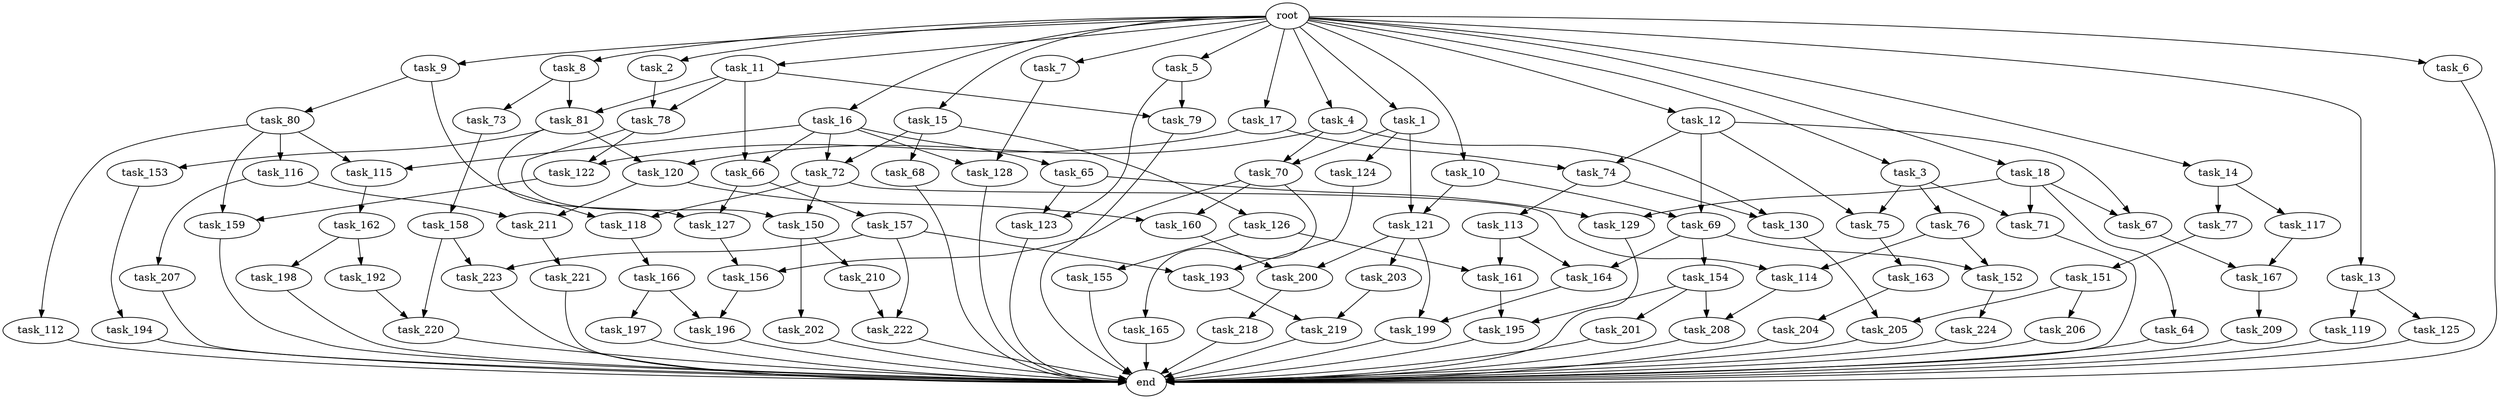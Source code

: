 digraph G {
  task_67 [size="52398601011.200005"];
  task_193 [size="44667659878.400002"];
  task_12 [size="102.400000"];
  task_201 [size="13743895347.200001"];
  task_5 [size="102.400000"];
  task_211 [size="11166914969.600000"];
  task_196 [size="77309411328.000000"];
  task_164 [size="34359738368.000000"];
  task_17 [size="102.400000"];
  task_2 [size="102.400000"];
  task_121 [size="77309411328.000000"];
  task_208 [size="44667659878.400002"];
  task_13 [size="102.400000"];
  task_197 [size="7730941132.800000"];
  task_166 [size="85899345920.000000"];
  task_128 [size="97066260889.600006"];
  task_207 [size="7730941132.800000"];
  task_1 [size="102.400000"];
  task_77 [size="42090679500.800003"];
  task_163 [size="21474836480.000000"];
  task_11 [size="102.400000"];
  task_150 [size="116823110451.200012"];
  task_167 [size="17179869184.000000"];
  task_165 [size="7730941132.800000"];
  task_117 [size="42090679500.800003"];
  task_152 [size="58411555225.600006"];
  task_64 [size="30923764531.200001"];
  task_156 [size="93630287052.800003"];
  root [size="0.000000"];
  task_72 [size="63565515980.800003"];
  task_69 [size="91053306675.200012"];
  task_119 [size="54975581388.800003"];
  task_223 [size="85899345920.000000"];
  task_130 [size="62706522521.600006"];
  task_74 [size="107374182400.000000"];
  end [size="0.000000"];
  task_114 [size="85899345920.000000"];
  task_8 [size="102.400000"];
  task_155 [size="85899345920.000000"];
  task_18 [size="102.400000"];
  task_122 [size="171798691840.000000"];
  task_194 [size="85899345920.000000"];
  task_126 [size="21474836480.000000"];
  task_160 [size="11166914969.600000"];
  task_66 [size="73014444032.000000"];
  task_206 [size="54975581388.800003"];
  task_198 [size="69578470195.199997"];
  task_195 [size="99643241267.200012"];
  task_116 [size="42090679500.800003"];
  task_199 [size="116823110451.200012"];
  task_79 [size="61847529062.400002"];
  task_3 [size="102.400000"];
  task_200 [size="85899345920.000000"];
  task_157 [size="7730941132.800000"];
  task_220 [size="58411555225.600006"];
  task_75 [size="35218731827.200005"];
  task_9 [size="102.400000"];
  task_4 [size="102.400000"];
  task_7 [size="102.400000"];
  task_123 [size="100502234726.400009"];
  task_16 [size="102.400000"];
  task_68 [size="21474836480.000000"];
  task_159 [size="73014444032.000000"];
  task_154 [size="3435973836.800000"];
  task_6 [size="102.400000"];
  task_127 [size="21474836480.000000"];
  task_221 [size="54975581388.800003"];
  task_192 [size="69578470195.199997"];
  task_112 [size="42090679500.800003"];
  task_65 [size="42090679500.800003"];
  task_115 [size="84181359001.600006"];
  task_158 [size="13743895347.200001"];
  task_202 [size="21474836480.000000"];
  task_118 [size="85899345920.000000"];
  task_80 [size="54975581388.800003"];
  task_224 [size="54975581388.800003"];
  task_125 [size="54975581388.800003"];
  task_204 [size="85899345920.000000"];
  task_124 [size="7730941132.800000"];
  task_129 [size="100502234726.400009"];
  task_73 [size="21474836480.000000"];
  task_162 [size="54975581388.800003"];
  task_203 [size="30923764531.200001"];
  task_15 [size="102.400000"];
  task_120 [size="68719476736.000000"];
  task_113 [size="7730941132.800000"];
  task_151 [size="13743895347.200001"];
  task_76 [size="13743895347.200001"];
  task_70 [size="62706522521.600006"];
  task_209 [size="13743895347.200001"];
  task_222 [size="100502234726.400009"];
  task_161 [size="116823110451.200012"];
  task_218 [size="13743895347.200001"];
  task_81 [size="52398601011.200005"];
  task_219 [size="124554051584.000000"];
  task_71 [size="44667659878.400002"];
  task_78 [size="116823110451.200012"];
  task_10 [size="102.400000"];
  task_205 [size="58411555225.600006"];
  task_153 [size="13743895347.200001"];
  task_14 [size="102.400000"];
  task_210 [size="21474836480.000000"];

  task_67 -> task_167 [size="134217728.000000"];
  task_193 -> task_219 [size="679477248.000000"];
  task_12 -> task_67 [size="209715200.000000"];
  task_12 -> task_75 [size="209715200.000000"];
  task_12 -> task_69 [size="209715200.000000"];
  task_12 -> task_74 [size="209715200.000000"];
  task_201 -> end [size="1.000000"];
  task_5 -> task_79 [size="301989888.000000"];
  task_5 -> task_123 [size="301989888.000000"];
  task_211 -> task_221 [size="536870912.000000"];
  task_196 -> end [size="1.000000"];
  task_164 -> task_199 [size="838860800.000000"];
  task_17 -> task_122 [size="838860800.000000"];
  task_17 -> task_74 [size="838860800.000000"];
  task_2 -> task_78 [size="838860800.000000"];
  task_121 -> task_199 [size="301989888.000000"];
  task_121 -> task_200 [size="301989888.000000"];
  task_121 -> task_203 [size="301989888.000000"];
  task_208 -> end [size="1.000000"];
  task_13 -> task_119 [size="536870912.000000"];
  task_13 -> task_125 [size="536870912.000000"];
  task_197 -> end [size="1.000000"];
  task_166 -> task_196 [size="75497472.000000"];
  task_166 -> task_197 [size="75497472.000000"];
  task_128 -> end [size="1.000000"];
  task_207 -> end [size="1.000000"];
  task_1 -> task_124 [size="75497472.000000"];
  task_1 -> task_121 [size="75497472.000000"];
  task_1 -> task_70 [size="75497472.000000"];
  task_77 -> task_151 [size="134217728.000000"];
  task_163 -> task_204 [size="838860800.000000"];
  task_11 -> task_79 [size="301989888.000000"];
  task_11 -> task_66 [size="301989888.000000"];
  task_11 -> task_81 [size="301989888.000000"];
  task_11 -> task_78 [size="301989888.000000"];
  task_150 -> task_202 [size="209715200.000000"];
  task_150 -> task_210 [size="209715200.000000"];
  task_167 -> task_209 [size="134217728.000000"];
  task_165 -> end [size="1.000000"];
  task_117 -> task_167 [size="33554432.000000"];
  task_152 -> task_224 [size="536870912.000000"];
  task_64 -> end [size="1.000000"];
  task_156 -> task_196 [size="679477248.000000"];
  root -> task_7 [size="1.000000"];
  root -> task_8 [size="1.000000"];
  root -> task_12 [size="1.000000"];
  root -> task_18 [size="1.000000"];
  root -> task_1 [size="1.000000"];
  root -> task_3 [size="1.000000"];
  root -> task_16 [size="1.000000"];
  root -> task_5 [size="1.000000"];
  root -> task_10 [size="1.000000"];
  root -> task_6 [size="1.000000"];
  root -> task_17 [size="1.000000"];
  root -> task_9 [size="1.000000"];
  root -> task_11 [size="1.000000"];
  root -> task_4 [size="1.000000"];
  root -> task_13 [size="1.000000"];
  root -> task_2 [size="1.000000"];
  root -> task_14 [size="1.000000"];
  root -> task_15 [size="1.000000"];
  task_72 -> task_118 [size="301989888.000000"];
  task_72 -> task_150 [size="301989888.000000"];
  task_72 -> task_114 [size="301989888.000000"];
  task_69 -> task_152 [size="33554432.000000"];
  task_69 -> task_164 [size="33554432.000000"];
  task_69 -> task_154 [size="33554432.000000"];
  task_119 -> end [size="1.000000"];
  task_223 -> end [size="1.000000"];
  task_130 -> task_205 [size="33554432.000000"];
  task_74 -> task_130 [size="75497472.000000"];
  task_74 -> task_113 [size="75497472.000000"];
  task_114 -> task_208 [size="301989888.000000"];
  task_8 -> task_81 [size="209715200.000000"];
  task_8 -> task_73 [size="209715200.000000"];
  task_155 -> end [size="1.000000"];
  task_18 -> task_67 [size="301989888.000000"];
  task_18 -> task_64 [size="301989888.000000"];
  task_18 -> task_129 [size="301989888.000000"];
  task_18 -> task_71 [size="301989888.000000"];
  task_122 -> task_159 [size="301989888.000000"];
  task_194 -> end [size="1.000000"];
  task_126 -> task_155 [size="838860800.000000"];
  task_126 -> task_161 [size="838860800.000000"];
  task_160 -> task_200 [size="536870912.000000"];
  task_66 -> task_127 [size="75497472.000000"];
  task_66 -> task_157 [size="75497472.000000"];
  task_206 -> end [size="1.000000"];
  task_198 -> end [size="1.000000"];
  task_195 -> end [size="1.000000"];
  task_116 -> task_207 [size="75497472.000000"];
  task_116 -> task_211 [size="75497472.000000"];
  task_199 -> end [size="1.000000"];
  task_79 -> end [size="1.000000"];
  task_3 -> task_71 [size="134217728.000000"];
  task_3 -> task_75 [size="134217728.000000"];
  task_3 -> task_76 [size="134217728.000000"];
  task_200 -> task_218 [size="134217728.000000"];
  task_157 -> task_222 [size="301989888.000000"];
  task_157 -> task_193 [size="301989888.000000"];
  task_157 -> task_223 [size="301989888.000000"];
  task_220 -> end [size="1.000000"];
  task_75 -> task_163 [size="209715200.000000"];
  task_9 -> task_118 [size="536870912.000000"];
  task_9 -> task_80 [size="536870912.000000"];
  task_4 -> task_120 [size="536870912.000000"];
  task_4 -> task_130 [size="536870912.000000"];
  task_4 -> task_70 [size="536870912.000000"];
  task_7 -> task_128 [size="536870912.000000"];
  task_123 -> end [size="1.000000"];
  task_16 -> task_65 [size="411041792.000000"];
  task_16 -> task_66 [size="411041792.000000"];
  task_16 -> task_72 [size="411041792.000000"];
  task_16 -> task_115 [size="411041792.000000"];
  task_16 -> task_128 [size="411041792.000000"];
  task_68 -> end [size="1.000000"];
  task_159 -> end [size="1.000000"];
  task_154 -> task_195 [size="134217728.000000"];
  task_154 -> task_201 [size="134217728.000000"];
  task_154 -> task_208 [size="134217728.000000"];
  task_6 -> end [size="1.000000"];
  task_127 -> task_156 [size="838860800.000000"];
  task_221 -> end [size="1.000000"];
  task_192 -> task_220 [size="33554432.000000"];
  task_112 -> end [size="1.000000"];
  task_65 -> task_123 [size="679477248.000000"];
  task_65 -> task_129 [size="679477248.000000"];
  task_115 -> task_162 [size="536870912.000000"];
  task_158 -> task_220 [size="536870912.000000"];
  task_158 -> task_223 [size="536870912.000000"];
  task_202 -> end [size="1.000000"];
  task_118 -> task_166 [size="838860800.000000"];
  task_80 -> task_112 [size="411041792.000000"];
  task_80 -> task_116 [size="411041792.000000"];
  task_80 -> task_115 [size="411041792.000000"];
  task_80 -> task_159 [size="411041792.000000"];
  task_224 -> end [size="1.000000"];
  task_125 -> end [size="1.000000"];
  task_204 -> end [size="1.000000"];
  task_124 -> task_193 [size="134217728.000000"];
  task_129 -> end [size="1.000000"];
  task_73 -> task_158 [size="134217728.000000"];
  task_162 -> task_192 [size="679477248.000000"];
  task_162 -> task_198 [size="679477248.000000"];
  task_203 -> task_219 [size="536870912.000000"];
  task_15 -> task_68 [size="209715200.000000"];
  task_15 -> task_72 [size="209715200.000000"];
  task_15 -> task_126 [size="209715200.000000"];
  task_120 -> task_160 [size="33554432.000000"];
  task_120 -> task_211 [size="33554432.000000"];
  task_113 -> task_164 [size="301989888.000000"];
  task_113 -> task_161 [size="301989888.000000"];
  task_151 -> task_205 [size="536870912.000000"];
  task_151 -> task_206 [size="536870912.000000"];
  task_76 -> task_152 [size="536870912.000000"];
  task_76 -> task_114 [size="536870912.000000"];
  task_70 -> task_160 [size="75497472.000000"];
  task_70 -> task_156 [size="75497472.000000"];
  task_70 -> task_165 [size="75497472.000000"];
  task_209 -> end [size="1.000000"];
  task_222 -> end [size="1.000000"];
  task_161 -> task_195 [size="838860800.000000"];
  task_218 -> end [size="1.000000"];
  task_81 -> task_120 [size="134217728.000000"];
  task_81 -> task_153 [size="134217728.000000"];
  task_81 -> task_127 [size="134217728.000000"];
  task_219 -> end [size="1.000000"];
  task_71 -> end [size="1.000000"];
  task_78 -> task_150 [size="838860800.000000"];
  task_78 -> task_122 [size="838860800.000000"];
  task_10 -> task_121 [size="679477248.000000"];
  task_10 -> task_69 [size="679477248.000000"];
  task_205 -> end [size="1.000000"];
  task_153 -> task_194 [size="838860800.000000"];
  task_14 -> task_77 [size="411041792.000000"];
  task_14 -> task_117 [size="411041792.000000"];
  task_210 -> task_222 [size="679477248.000000"];
}
